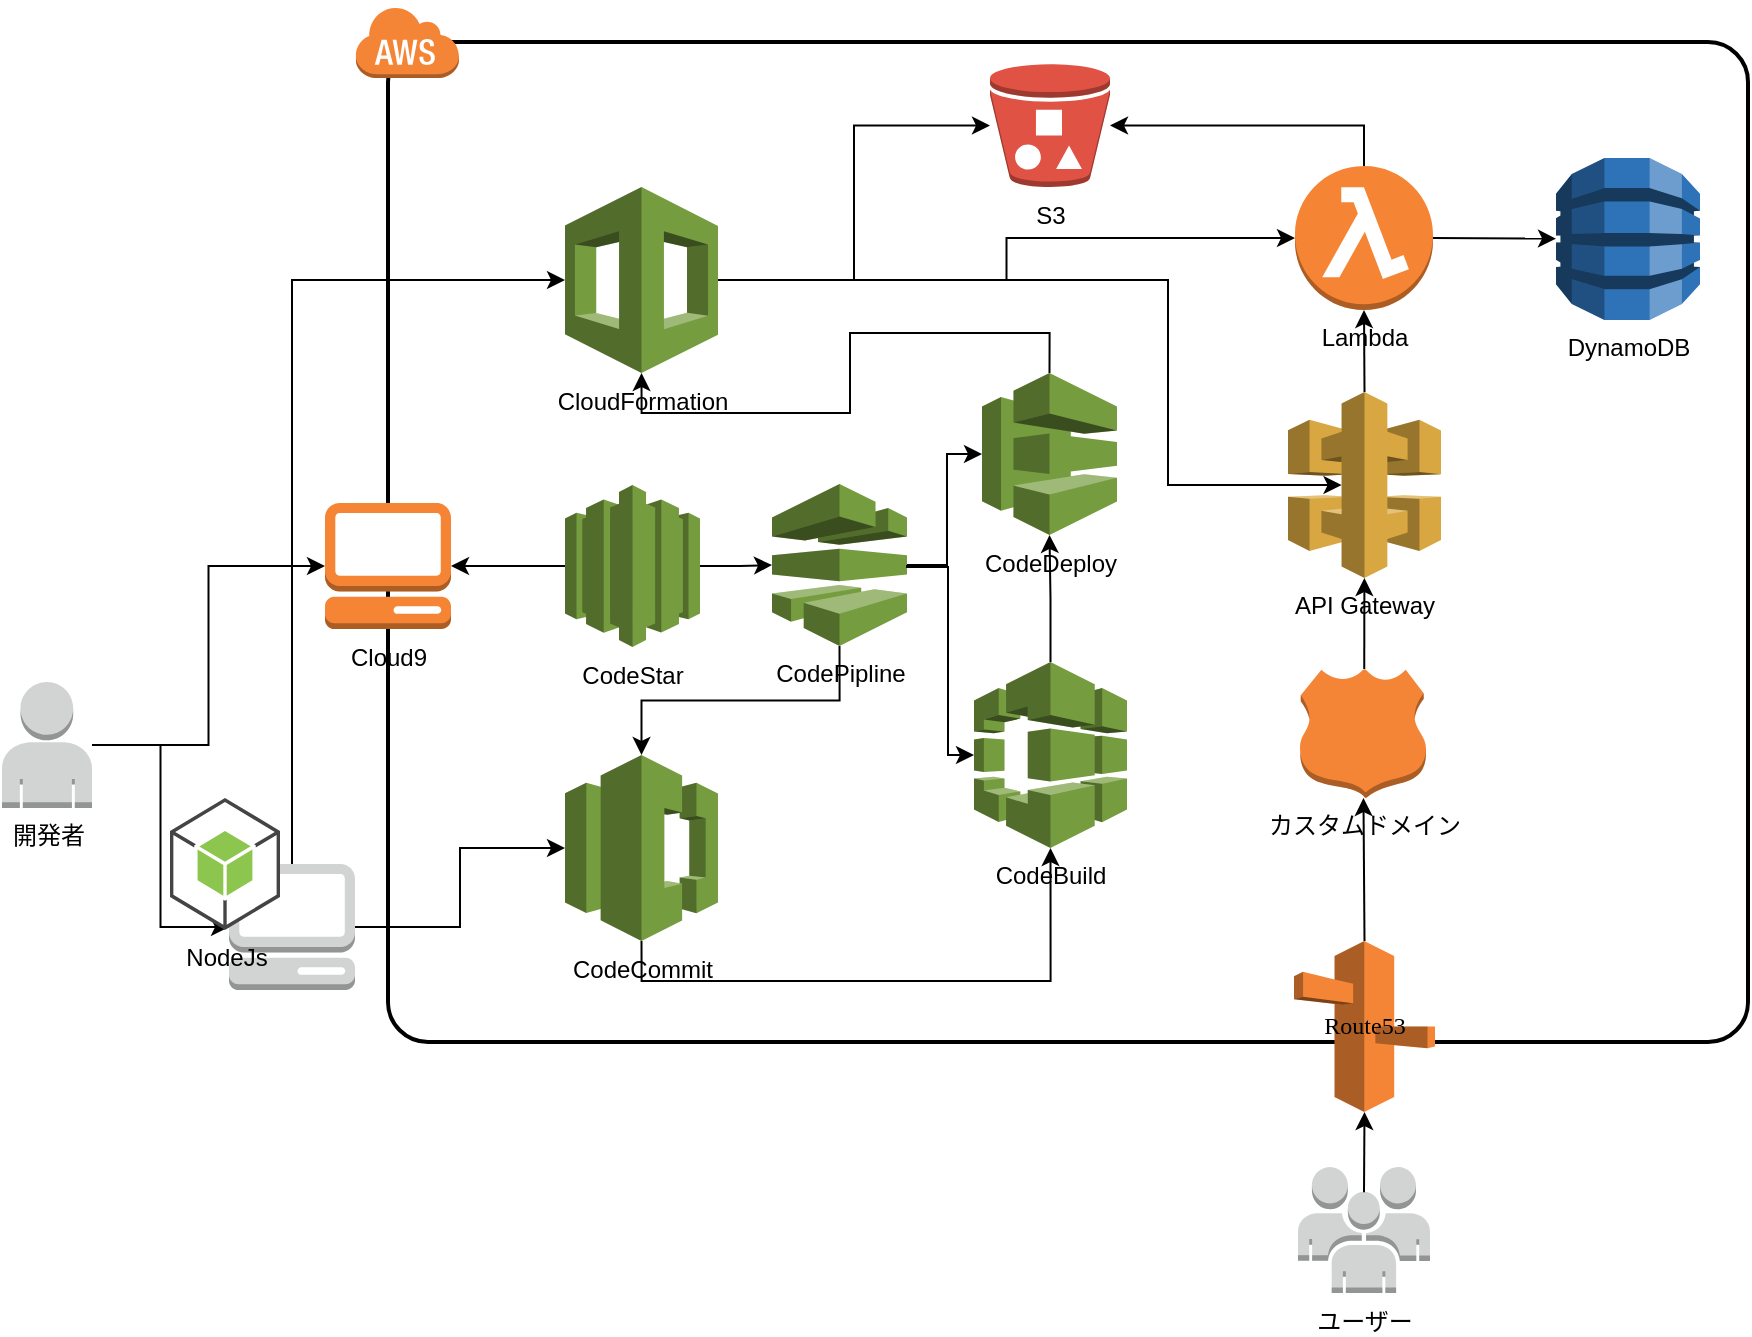 <mxfile version="10.6.1" type="device"><diagram name="Page-1" id="75ae5057-2f1f-a65a-41a6-c58fb5237df7"><mxGraphModel dx="1078" dy="962" grid="1" gridSize="10" guides="1" tooltips="1" connect="1" arrows="1" fold="1" page="1" pageScale="1" pageWidth="1100" pageHeight="850" background="#ffffff" math="0" shadow="0"><root><mxCell id="0"/><mxCell id="1" parent="0"/><mxCell id="6d17579d09794128-4" value="" style="rounded=1;arcSize=4;dashed=0;strokeColor=#000000;fillColor=none;gradientColor=none;strokeWidth=2;shadow=0;comic=0;fontFamily=Verdana;fontSize=12;fontColor=#000000;html=1;" parent="1" vertex="1"><mxGeometry x="200" y="21" width="680" height="500" as="geometry"/></mxCell><mxCell id="6d17579d09794128-5" value="" style="dashed=0;html=1;shape=mxgraph.aws3.cloud;fillColor=#F58536;gradientColor=none;dashed=0;rounded=1;shadow=0;comic=0;strokeColor=#E6E6E6;strokeWidth=6;fontFamily=Verdana;fontSize=12;fontColor=#000000;" parent="1" vertex="1"><mxGeometry x="183.5" y="3" width="52" height="36" as="geometry"/></mxCell><mxCell id="6d17579d09794128-6" value="Route53" style="dashed=0;html=1;shape=mxgraph.aws3.route_53;fillColor=#F58536;gradientColor=none;rounded=1;shadow=0;comic=0;strokeColor=#E6E6E6;strokeWidth=6;fontFamily=Verdana;fontSize=12;fontColor=#000000;" parent="1" vertex="1"><mxGeometry x="653" y="470.5" width="70.5" height="85.5" as="geometry"/></mxCell><mxCell id="hjGsAivNyLAnUpCADnDv-54" style="edgeStyle=orthogonalEdgeStyle;rounded=0;orthogonalLoop=1;jettySize=auto;html=1;exitX=0.5;exitY=0;exitDx=0;exitDy=0;exitPerimeter=0;" edge="1" parent="1" source="hjGsAivNyLAnUpCADnDv-1" target="hjGsAivNyLAnUpCADnDv-9"><mxGeometry relative="1" as="geometry"/></mxCell><mxCell id="hjGsAivNyLAnUpCADnDv-1" value="Lambda" style="outlineConnect=0;dashed=0;verticalLabelPosition=bottom;verticalAlign=top;align=center;html=1;shape=mxgraph.aws3.lambda_function;fillColor=#F58534;gradientColor=none;" vertex="1" parent="1"><mxGeometry x="653.5" y="83" width="69" height="72" as="geometry"/></mxCell><mxCell id="hjGsAivNyLAnUpCADnDv-2" value="カスタムドメイン" style="outlineConnect=0;dashed=0;verticalLabelPosition=bottom;verticalAlign=top;align=center;html=1;shape=mxgraph.aws3.hosted_zone;fillColor=#F58536;gradientColor=none;" vertex="1" parent="1"><mxGeometry x="656" y="334.5" width="63" height="64.5" as="geometry"/></mxCell><mxCell id="hjGsAivNyLAnUpCADnDv-4" value="DynamoDB" style="outlineConnect=0;dashed=0;verticalLabelPosition=bottom;verticalAlign=top;align=center;html=1;shape=mxgraph.aws3.dynamo_db;fillColor=#2E73B8;gradientColor=none;" vertex="1" parent="1"><mxGeometry x="784" y="79" width="72" height="81" as="geometry"/></mxCell><mxCell id="hjGsAivNyLAnUpCADnDv-40" style="edgeStyle=orthogonalEdgeStyle;rounded=0;orthogonalLoop=1;jettySize=auto;html=1;" edge="1" parent="1" source="hjGsAivNyLAnUpCADnDv-5" target="hjGsAivNyLAnUpCADnDv-6"><mxGeometry relative="1" as="geometry"/></mxCell><mxCell id="hjGsAivNyLAnUpCADnDv-49" style="edgeStyle=orthogonalEdgeStyle;rounded=0;orthogonalLoop=1;jettySize=auto;html=1;entryX=1;entryY=0.5;entryDx=0;entryDy=0;entryPerimeter=0;" edge="1" parent="1" source="hjGsAivNyLAnUpCADnDv-5" target="hjGsAivNyLAnUpCADnDv-47"><mxGeometry relative="1" as="geometry"/></mxCell><mxCell id="hjGsAivNyLAnUpCADnDv-5" value="CodeStar&lt;br&gt;" style="outlineConnect=0;dashed=0;verticalLabelPosition=bottom;verticalAlign=top;align=center;html=1;shape=mxgraph.aws3.codestar;fillColor=#759C3E;gradientColor=none;" vertex="1" parent="1"><mxGeometry x="288.5" y="242.5" width="67.5" height="81" as="geometry"/></mxCell><mxCell id="hjGsAivNyLAnUpCADnDv-34" value="" style="edgeStyle=orthogonalEdgeStyle;rounded=0;orthogonalLoop=1;jettySize=auto;html=1;exitX=0.5;exitY=1;exitDx=0;exitDy=0;exitPerimeter=0;" edge="1" parent="1" source="hjGsAivNyLAnUpCADnDv-6" target="hjGsAivNyLAnUpCADnDv-7"><mxGeometry relative="1" as="geometry"><mxPoint x="425.75" y="404" as="targetPoint"/></mxGeometry></mxCell><mxCell id="hjGsAivNyLAnUpCADnDv-36" value="" style="edgeStyle=orthogonalEdgeStyle;rounded=0;orthogonalLoop=1;jettySize=auto;html=1;entryX=0;entryY=0.5;entryDx=0;entryDy=0;entryPerimeter=0;" edge="1" parent="1" source="hjGsAivNyLAnUpCADnDv-6" target="hjGsAivNyLAnUpCADnDv-32"><mxGeometry relative="1" as="geometry"><mxPoint x="539.5" y="283.5" as="targetPoint"/></mxGeometry></mxCell><mxCell id="hjGsAivNyLAnUpCADnDv-6" value="CodePipline" style="outlineConnect=0;dashed=0;verticalLabelPosition=bottom;verticalAlign=top;align=center;html=1;shape=mxgraph.aws3.codepipeline;fillColor=#759C3E;gradientColor=none;" vertex="1" parent="1"><mxGeometry x="392" y="242" width="67.5" height="81" as="geometry"/></mxCell><mxCell id="hjGsAivNyLAnUpCADnDv-38" style="edgeStyle=orthogonalEdgeStyle;rounded=0;orthogonalLoop=1;jettySize=auto;html=1;entryX=0.5;entryY=1;entryDx=0;entryDy=0;entryPerimeter=0;exitX=0.5;exitY=1;exitDx=0;exitDy=0;exitPerimeter=0;" edge="1" parent="1" source="hjGsAivNyLAnUpCADnDv-7" target="hjGsAivNyLAnUpCADnDv-8"><mxGeometry relative="1" as="geometry"/></mxCell><mxCell id="hjGsAivNyLAnUpCADnDv-7" value="CodeCommit" style="outlineConnect=0;dashed=0;verticalLabelPosition=bottom;verticalAlign=top;align=center;html=1;shape=mxgraph.aws3.codecommit;fillColor=#759C3E;gradientColor=none;" vertex="1" parent="1"><mxGeometry x="288.5" y="377.5" width="76.5" height="93" as="geometry"/></mxCell><mxCell id="hjGsAivNyLAnUpCADnDv-39" style="edgeStyle=orthogonalEdgeStyle;rounded=0;orthogonalLoop=1;jettySize=auto;html=1;entryX=0.5;entryY=1;entryDx=0;entryDy=0;entryPerimeter=0;" edge="1" parent="1" source="hjGsAivNyLAnUpCADnDv-8" target="hjGsAivNyLAnUpCADnDv-32"><mxGeometry relative="1" as="geometry"/></mxCell><mxCell id="hjGsAivNyLAnUpCADnDv-8" value="CodeBuild" style="outlineConnect=0;dashed=0;verticalLabelPosition=bottom;verticalAlign=top;align=center;html=1;shape=mxgraph.aws3.codebuild;fillColor=#759C3E;gradientColor=none;" vertex="1" parent="1"><mxGeometry x="493" y="331" width="76.5" height="93" as="geometry"/></mxCell><mxCell id="hjGsAivNyLAnUpCADnDv-9" value="S3" style="outlineConnect=0;dashed=0;verticalLabelPosition=bottom;verticalAlign=top;align=center;html=1;shape=mxgraph.aws3.bucket_with_objects;fillColor=#E05243;gradientColor=none;" vertex="1" parent="1"><mxGeometry x="501" y="32" width="60" height="61.5" as="geometry"/></mxCell><mxCell id="hjGsAivNyLAnUpCADnDv-42" style="edgeStyle=orthogonalEdgeStyle;rounded=0;orthogonalLoop=1;jettySize=auto;html=1;" edge="1" parent="1" source="hjGsAivNyLAnUpCADnDv-10" target="hjGsAivNyLAnUpCADnDv-9"><mxGeometry relative="1" as="geometry"/></mxCell><mxCell id="hjGsAivNyLAnUpCADnDv-52" style="edgeStyle=orthogonalEdgeStyle;rounded=0;orthogonalLoop=1;jettySize=auto;html=1;entryX=0.35;entryY=0.5;entryDx=0;entryDy=0;entryPerimeter=0;" edge="1" parent="1" source="hjGsAivNyLAnUpCADnDv-10" target="hjGsAivNyLAnUpCADnDv-11"><mxGeometry relative="1" as="geometry"><Array as="points"><mxPoint x="590" y="140"/><mxPoint x="590" y="243"/></Array></mxGeometry></mxCell><mxCell id="hjGsAivNyLAnUpCADnDv-53" style="edgeStyle=orthogonalEdgeStyle;rounded=0;orthogonalLoop=1;jettySize=auto;html=1;" edge="1" parent="1" source="hjGsAivNyLAnUpCADnDv-10" target="hjGsAivNyLAnUpCADnDv-1"><mxGeometry relative="1" as="geometry"/></mxCell><mxCell id="hjGsAivNyLAnUpCADnDv-10" value="CloudFormation" style="outlineConnect=0;dashed=0;verticalLabelPosition=bottom;verticalAlign=top;align=center;html=1;shape=mxgraph.aws3.cloudformation;fillColor=#759C3E;gradientColor=none;" vertex="1" parent="1"><mxGeometry x="288.5" y="93.5" width="76.5" height="93" as="geometry"/></mxCell><mxCell id="hjGsAivNyLAnUpCADnDv-11" value="API Gateway&lt;br&gt;" style="outlineConnect=0;dashed=0;verticalLabelPosition=bottom;verticalAlign=top;align=center;html=1;shape=mxgraph.aws3.api_gateway;fillColor=#D9A741;gradientColor=none;" vertex="1" parent="1"><mxGeometry x="650" y="196" width="76.5" height="93" as="geometry"/></mxCell><mxCell id="hjGsAivNyLAnUpCADnDv-13" value="ユーザー" style="outlineConnect=0;dashed=0;verticalLabelPosition=bottom;verticalAlign=top;align=center;html=1;shape=mxgraph.aws3.users;fillColor=#D2D3D3;gradientColor=none;" vertex="1" parent="1"><mxGeometry x="655" y="583.5" width="66" height="63" as="geometry"/></mxCell><mxCell id="hjGsAivNyLAnUpCADnDv-44" style="edgeStyle=orthogonalEdgeStyle;rounded=0;orthogonalLoop=1;jettySize=auto;html=1;entryX=0;entryY=0.5;entryDx=0;entryDy=0;entryPerimeter=0;exitX=0.5;exitY=0;exitDx=0;exitDy=0;exitPerimeter=0;" edge="1" parent="1" source="hjGsAivNyLAnUpCADnDv-16" target="hjGsAivNyLAnUpCADnDv-10"><mxGeometry relative="1" as="geometry"/></mxCell><mxCell id="hjGsAivNyLAnUpCADnDv-45" style="edgeStyle=orthogonalEdgeStyle;rounded=0;orthogonalLoop=1;jettySize=auto;html=1;entryX=0;entryY=0.5;entryDx=0;entryDy=0;entryPerimeter=0;" edge="1" parent="1" source="hjGsAivNyLAnUpCADnDv-16" target="hjGsAivNyLAnUpCADnDv-7"><mxGeometry relative="1" as="geometry"/></mxCell><mxCell id="hjGsAivNyLAnUpCADnDv-16" value="" style="outlineConnect=0;dashed=0;verticalLabelPosition=bottom;verticalAlign=top;align=center;html=1;shape=mxgraph.aws3.management_console;fillColor=#D2D3D3;gradientColor=none;" vertex="1" parent="1"><mxGeometry x="120.5" y="432" width="63" height="63" as="geometry"/></mxCell><mxCell id="hjGsAivNyLAnUpCADnDv-48" style="edgeStyle=orthogonalEdgeStyle;rounded=0;orthogonalLoop=1;jettySize=auto;html=1;entryX=0;entryY=0.5;entryDx=0;entryDy=0;entryPerimeter=0;" edge="1" parent="1" source="hjGsAivNyLAnUpCADnDv-17" target="hjGsAivNyLAnUpCADnDv-47"><mxGeometry relative="1" as="geometry"/></mxCell><mxCell id="hjGsAivNyLAnUpCADnDv-50" style="edgeStyle=orthogonalEdgeStyle;rounded=0;orthogonalLoop=1;jettySize=auto;html=1;entryX=0;entryY=0.5;entryDx=0;entryDy=0;entryPerimeter=0;" edge="1" parent="1" source="hjGsAivNyLAnUpCADnDv-17" target="hjGsAivNyLAnUpCADnDv-16"><mxGeometry relative="1" as="geometry"/></mxCell><mxCell id="hjGsAivNyLAnUpCADnDv-17" value="開発者" style="outlineConnect=0;dashed=0;verticalLabelPosition=bottom;verticalAlign=top;align=center;html=1;shape=mxgraph.aws3.user;fillColor=#D2D3D3;gradientColor=none;" vertex="1" parent="1"><mxGeometry x="7" y="341" width="45" height="63" as="geometry"/></mxCell><mxCell id="hjGsAivNyLAnUpCADnDv-18" value="" style="endArrow=classic;html=1;exitX=0.5;exitY=0.2;exitDx=0;exitDy=0;exitPerimeter=0;entryX=0.5;entryY=1;entryDx=0;entryDy=0;entryPerimeter=0;" edge="1" parent="1" source="hjGsAivNyLAnUpCADnDv-13" target="6d17579d09794128-6"><mxGeometry width="50" height="50" relative="1" as="geometry"><mxPoint x="669.5" y="654" as="sourcePoint"/><mxPoint x="683" y="527.5" as="targetPoint"/></mxGeometry></mxCell><mxCell id="hjGsAivNyLAnUpCADnDv-19" value="" style="endArrow=classic;html=1;exitX=0.5;exitY=0;exitDx=0;exitDy=0;exitPerimeter=0;" edge="1" parent="1" source="6d17579d09794128-6" target="hjGsAivNyLAnUpCADnDv-2"><mxGeometry width="50" height="50" relative="1" as="geometry"><mxPoint x="749.5" y="654" as="sourcePoint"/><mxPoint x="748.5" y="504" as="targetPoint"/></mxGeometry></mxCell><mxCell id="hjGsAivNyLAnUpCADnDv-21" value="" style="endArrow=classic;html=1;exitX=0.51;exitY=0;exitDx=0;exitDy=0;exitPerimeter=0;" edge="1" parent="1" source="hjGsAivNyLAnUpCADnDv-2" target="hjGsAivNyLAnUpCADnDv-11"><mxGeometry width="50" height="50" relative="1" as="geometry"><mxPoint x="701.5" y="454" as="sourcePoint"/><mxPoint x="700.917" y="409" as="targetPoint"/></mxGeometry></mxCell><mxCell id="hjGsAivNyLAnUpCADnDv-22" value="" style="endArrow=classic;html=1;exitX=0.5;exitY=0;exitDx=0;exitDy=0;exitPerimeter=0;entryX=0.5;entryY=1;entryDx=0;entryDy=0;entryPerimeter=0;" edge="1" parent="1" source="hjGsAivNyLAnUpCADnDv-11" target="hjGsAivNyLAnUpCADnDv-1"><mxGeometry width="50" height="50" relative="1" as="geometry"><mxPoint x="772.5" y="165" as="sourcePoint"/><mxPoint x="770.884" y="119" as="targetPoint"/></mxGeometry></mxCell><mxCell id="hjGsAivNyLAnUpCADnDv-23" value="" style="endArrow=classic;html=1;exitX=1;exitY=0.5;exitDx=0;exitDy=0;exitPerimeter=0;" edge="1" parent="1" source="hjGsAivNyLAnUpCADnDv-1" target="hjGsAivNyLAnUpCADnDv-4"><mxGeometry width="50" height="50" relative="1" as="geometry"><mxPoint x="779" y="205.5" as="sourcePoint"/><mxPoint x="694" y="165.5" as="targetPoint"/></mxGeometry></mxCell><mxCell id="hjGsAivNyLAnUpCADnDv-15" value="NodeJs" style="outlineConnect=0;dashed=0;verticalLabelPosition=bottom;verticalAlign=top;align=center;html=1;shape=mxgraph.aws3.android;fillColor=#8CC64F;gradientColor=none;" vertex="1" parent="1"><mxGeometry x="91" y="399" width="55" height="66" as="geometry"/></mxCell><mxCell id="hjGsAivNyLAnUpCADnDv-41" style="edgeStyle=orthogonalEdgeStyle;rounded=0;orthogonalLoop=1;jettySize=auto;html=1;entryX=0.5;entryY=1;entryDx=0;entryDy=0;entryPerimeter=0;exitX=0.5;exitY=0;exitDx=0;exitDy=0;exitPerimeter=0;" edge="1" parent="1" source="hjGsAivNyLAnUpCADnDv-32" target="hjGsAivNyLAnUpCADnDv-10"><mxGeometry relative="1" as="geometry"/></mxCell><mxCell id="hjGsAivNyLAnUpCADnDv-32" value="CodeDeploy" style="outlineConnect=0;dashed=0;verticalLabelPosition=bottom;verticalAlign=top;align=center;html=1;shape=mxgraph.aws3.codedeploy;fillColor=#759C3E;gradientColor=none;" vertex="1" parent="1"><mxGeometry x="497" y="186.5" width="67.5" height="81" as="geometry"/></mxCell><mxCell id="hjGsAivNyLAnUpCADnDv-37" value="" style="edgeStyle=orthogonalEdgeStyle;rounded=0;orthogonalLoop=1;jettySize=auto;html=1;entryX=0;entryY=0.5;entryDx=0;entryDy=0;entryPerimeter=0;exitX=1;exitY=0.5;exitDx=0;exitDy=0;exitPerimeter=0;" edge="1" parent="1" source="hjGsAivNyLAnUpCADnDv-6" target="hjGsAivNyLAnUpCADnDv-8"><mxGeometry relative="1" as="geometry"><mxPoint x="469.5" y="293.5" as="sourcePoint"/><mxPoint x="507" y="237.5" as="targetPoint"/><Array as="points"><mxPoint x="480" y="283.5"/><mxPoint x="480" y="377.5"/></Array></mxGeometry></mxCell><mxCell id="hjGsAivNyLAnUpCADnDv-47" value="Cloud9" style="outlineConnect=0;dashed=0;verticalLabelPosition=bottom;verticalAlign=top;align=center;html=1;shape=mxgraph.aws3.management_console;fillColor=#F58534;gradientColor=none;" vertex="1" parent="1"><mxGeometry x="168.5" y="251.5" width="63" height="63" as="geometry"/></mxCell></root></mxGraphModel></diagram></mxfile>